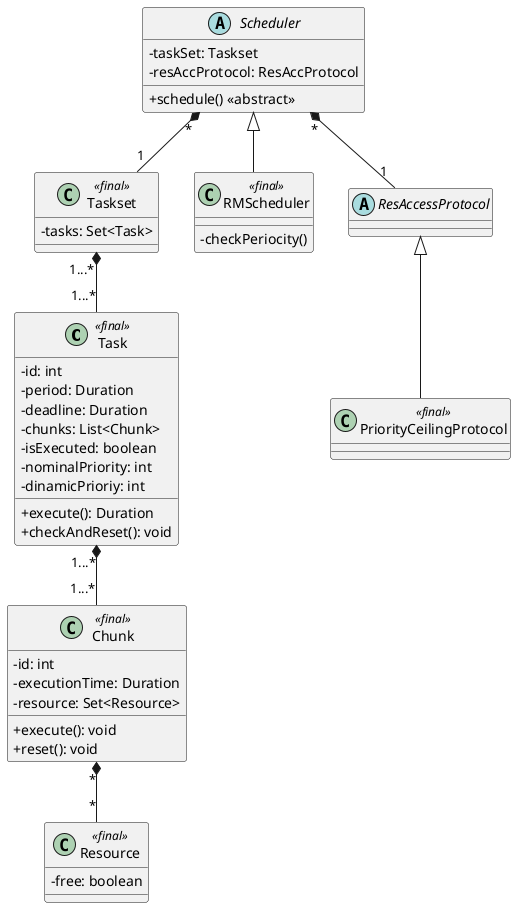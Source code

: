 @startuml Analisi
skinparam classAttributeIconSize 0

' classi
class Task <<final>> {
    - id: int
    - period: Duration
    - deadline: Duration
    - chunks: List<Chunk>
    - isExecuted: boolean
    - nominalPriority: int
    - dinamicPrioriy: int
    + execute(): Duration
    + checkAndReset(): void
}

class Chunk <<final>> {
    - id: int
    - executionTime: Duration
    - resource: Set<Resource>
    + execute(): void
    + reset(): void
}

class Taskset <<final>> {
    - tasks: Set<Task>
}

class Resource <<final>> {
    - free: boolean
}

abstract class Scheduler {
    - taskSet: Taskset
    - resAccProtocol: ResAccProtocol
    + schedule() <<abstract>>
}

class RMScheduler <<final>> {
    - checkPeriocity()
}

abstract class ResAccessProtocol {
}

class PriorityCeilingProtocol <<final>> {
}

' relazioni
Task "1...*" *-- "1...*" Chunk
Taskset "1...*" *-- "1...*" Task
Chunk "*" *-- "*" Resource
Scheduler <|-- RMScheduler
Scheduler "*" *-- "1" Taskset
ResAccessProtocol <|-- PriorityCeilingProtocol
Scheduler "*" *-- "1" ResAccessProtocol

@enduml